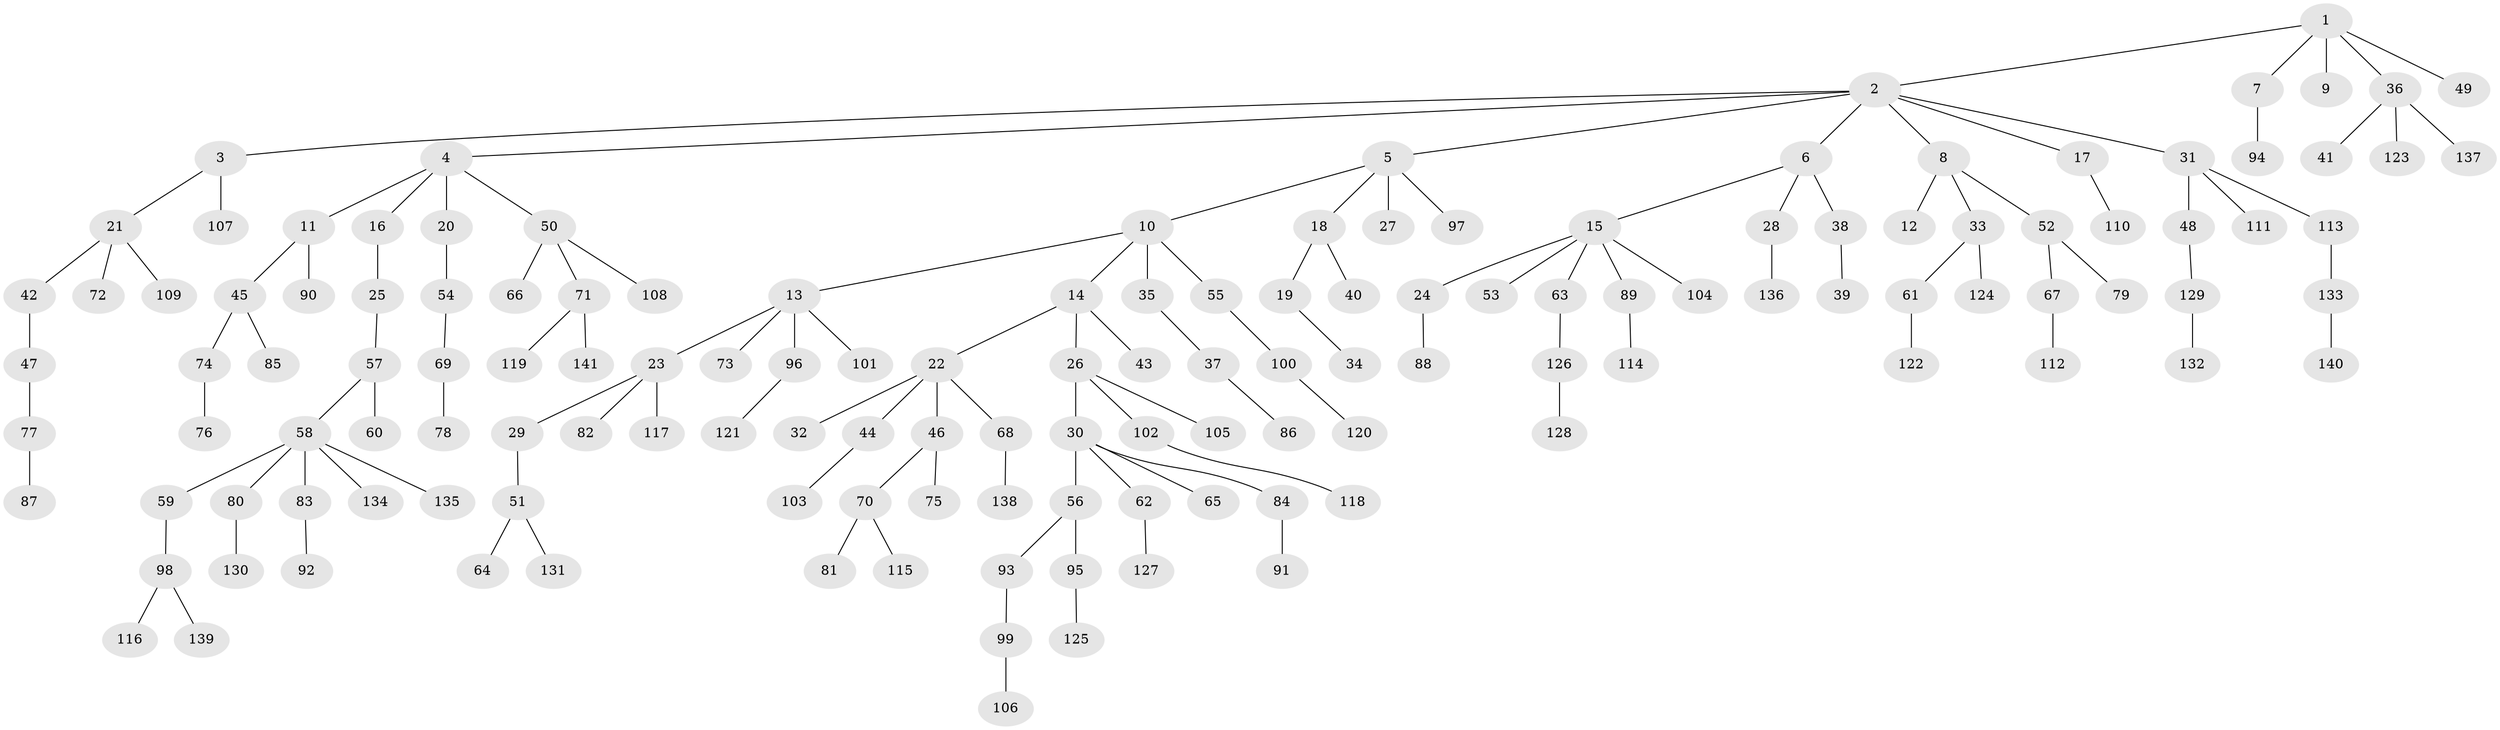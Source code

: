 // Generated by graph-tools (version 1.1) at 2025/36/03/09/25 02:36:57]
// undirected, 141 vertices, 140 edges
graph export_dot {
graph [start="1"]
  node [color=gray90,style=filled];
  1;
  2;
  3;
  4;
  5;
  6;
  7;
  8;
  9;
  10;
  11;
  12;
  13;
  14;
  15;
  16;
  17;
  18;
  19;
  20;
  21;
  22;
  23;
  24;
  25;
  26;
  27;
  28;
  29;
  30;
  31;
  32;
  33;
  34;
  35;
  36;
  37;
  38;
  39;
  40;
  41;
  42;
  43;
  44;
  45;
  46;
  47;
  48;
  49;
  50;
  51;
  52;
  53;
  54;
  55;
  56;
  57;
  58;
  59;
  60;
  61;
  62;
  63;
  64;
  65;
  66;
  67;
  68;
  69;
  70;
  71;
  72;
  73;
  74;
  75;
  76;
  77;
  78;
  79;
  80;
  81;
  82;
  83;
  84;
  85;
  86;
  87;
  88;
  89;
  90;
  91;
  92;
  93;
  94;
  95;
  96;
  97;
  98;
  99;
  100;
  101;
  102;
  103;
  104;
  105;
  106;
  107;
  108;
  109;
  110;
  111;
  112;
  113;
  114;
  115;
  116;
  117;
  118;
  119;
  120;
  121;
  122;
  123;
  124;
  125;
  126;
  127;
  128;
  129;
  130;
  131;
  132;
  133;
  134;
  135;
  136;
  137;
  138;
  139;
  140;
  141;
  1 -- 2;
  1 -- 7;
  1 -- 9;
  1 -- 36;
  1 -- 49;
  2 -- 3;
  2 -- 4;
  2 -- 5;
  2 -- 6;
  2 -- 8;
  2 -- 17;
  2 -- 31;
  3 -- 21;
  3 -- 107;
  4 -- 11;
  4 -- 16;
  4 -- 20;
  4 -- 50;
  5 -- 10;
  5 -- 18;
  5 -- 27;
  5 -- 97;
  6 -- 15;
  6 -- 28;
  6 -- 38;
  7 -- 94;
  8 -- 12;
  8 -- 33;
  8 -- 52;
  10 -- 13;
  10 -- 14;
  10 -- 35;
  10 -- 55;
  11 -- 45;
  11 -- 90;
  13 -- 23;
  13 -- 73;
  13 -- 96;
  13 -- 101;
  14 -- 22;
  14 -- 26;
  14 -- 43;
  15 -- 24;
  15 -- 53;
  15 -- 63;
  15 -- 89;
  15 -- 104;
  16 -- 25;
  17 -- 110;
  18 -- 19;
  18 -- 40;
  19 -- 34;
  20 -- 54;
  21 -- 42;
  21 -- 72;
  21 -- 109;
  22 -- 32;
  22 -- 44;
  22 -- 46;
  22 -- 68;
  23 -- 29;
  23 -- 82;
  23 -- 117;
  24 -- 88;
  25 -- 57;
  26 -- 30;
  26 -- 102;
  26 -- 105;
  28 -- 136;
  29 -- 51;
  30 -- 56;
  30 -- 62;
  30 -- 65;
  30 -- 84;
  31 -- 48;
  31 -- 111;
  31 -- 113;
  33 -- 61;
  33 -- 124;
  35 -- 37;
  36 -- 41;
  36 -- 123;
  36 -- 137;
  37 -- 86;
  38 -- 39;
  42 -- 47;
  44 -- 103;
  45 -- 74;
  45 -- 85;
  46 -- 70;
  46 -- 75;
  47 -- 77;
  48 -- 129;
  50 -- 66;
  50 -- 71;
  50 -- 108;
  51 -- 64;
  51 -- 131;
  52 -- 67;
  52 -- 79;
  54 -- 69;
  55 -- 100;
  56 -- 93;
  56 -- 95;
  57 -- 58;
  57 -- 60;
  58 -- 59;
  58 -- 80;
  58 -- 83;
  58 -- 134;
  58 -- 135;
  59 -- 98;
  61 -- 122;
  62 -- 127;
  63 -- 126;
  67 -- 112;
  68 -- 138;
  69 -- 78;
  70 -- 81;
  70 -- 115;
  71 -- 119;
  71 -- 141;
  74 -- 76;
  77 -- 87;
  80 -- 130;
  83 -- 92;
  84 -- 91;
  89 -- 114;
  93 -- 99;
  95 -- 125;
  96 -- 121;
  98 -- 116;
  98 -- 139;
  99 -- 106;
  100 -- 120;
  102 -- 118;
  113 -- 133;
  126 -- 128;
  129 -- 132;
  133 -- 140;
}

